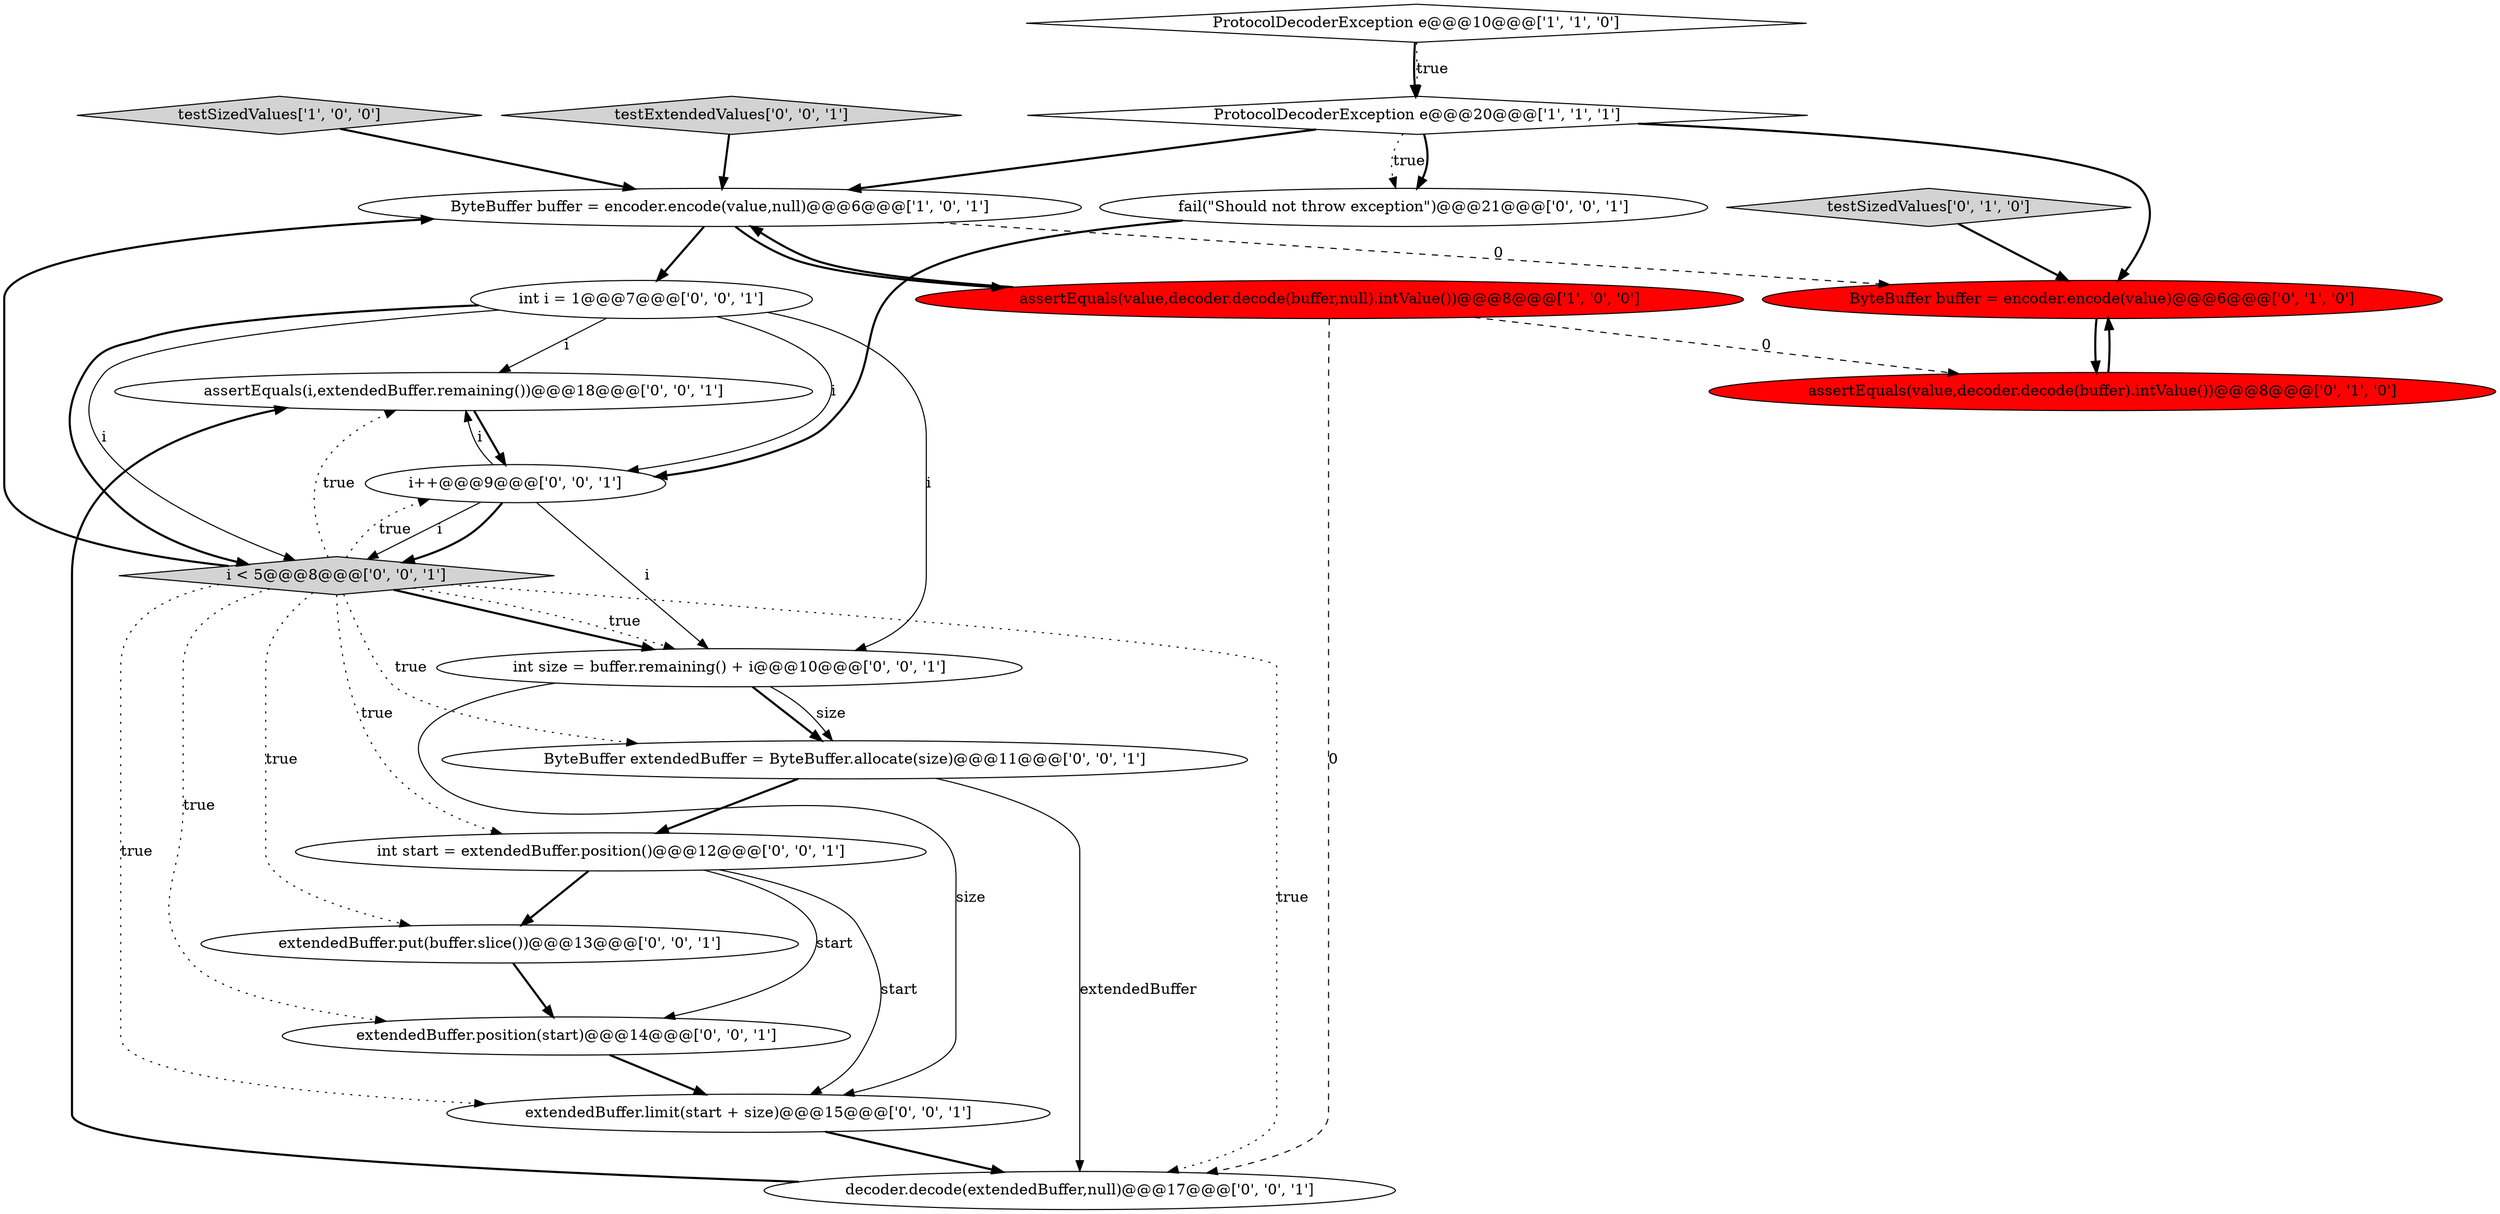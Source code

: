 digraph {
0 [style = filled, label = "ByteBuffer buffer = encoder.encode(value,null)@@@6@@@['1', '0', '1']", fillcolor = white, shape = ellipse image = "AAA0AAABBB1BBB"];
17 [style = filled, label = "fail(\"Should not throw exception\")@@@21@@@['0', '0', '1']", fillcolor = white, shape = ellipse image = "AAA0AAABBB3BBB"];
10 [style = filled, label = "extendedBuffer.limit(start + size)@@@15@@@['0', '0', '1']", fillcolor = white, shape = ellipse image = "AAA0AAABBB3BBB"];
2 [style = filled, label = "testSizedValues['1', '0', '0']", fillcolor = lightgray, shape = diamond image = "AAA0AAABBB1BBB"];
5 [style = filled, label = "ByteBuffer buffer = encoder.encode(value)@@@6@@@['0', '1', '0']", fillcolor = red, shape = ellipse image = "AAA1AAABBB2BBB"];
8 [style = filled, label = "extendedBuffer.position(start)@@@14@@@['0', '0', '1']", fillcolor = white, shape = ellipse image = "AAA0AAABBB3BBB"];
13 [style = filled, label = "ByteBuffer extendedBuffer = ByteBuffer.allocate(size)@@@11@@@['0', '0', '1']", fillcolor = white, shape = ellipse image = "AAA0AAABBB3BBB"];
20 [style = filled, label = "decoder.decode(extendedBuffer,null)@@@17@@@['0', '0', '1']", fillcolor = white, shape = ellipse image = "AAA0AAABBB3BBB"];
11 [style = filled, label = "int start = extendedBuffer.position()@@@12@@@['0', '0', '1']", fillcolor = white, shape = ellipse image = "AAA0AAABBB3BBB"];
18 [style = filled, label = "testExtendedValues['0', '0', '1']", fillcolor = lightgray, shape = diamond image = "AAA0AAABBB3BBB"];
14 [style = filled, label = "int i = 1@@@7@@@['0', '0', '1']", fillcolor = white, shape = ellipse image = "AAA0AAABBB3BBB"];
7 [style = filled, label = "testSizedValues['0', '1', '0']", fillcolor = lightgray, shape = diamond image = "AAA0AAABBB2BBB"];
4 [style = filled, label = "assertEquals(value,decoder.decode(buffer,null).intValue())@@@8@@@['1', '0', '0']", fillcolor = red, shape = ellipse image = "AAA1AAABBB1BBB"];
9 [style = filled, label = "assertEquals(i,extendedBuffer.remaining())@@@18@@@['0', '0', '1']", fillcolor = white, shape = ellipse image = "AAA0AAABBB3BBB"];
1 [style = filled, label = "ProtocolDecoderException e@@@20@@@['1', '1', '1']", fillcolor = white, shape = diamond image = "AAA0AAABBB1BBB"];
12 [style = filled, label = "i < 5@@@8@@@['0', '0', '1']", fillcolor = lightgray, shape = diamond image = "AAA0AAABBB3BBB"];
6 [style = filled, label = "assertEquals(value,decoder.decode(buffer).intValue())@@@8@@@['0', '1', '0']", fillcolor = red, shape = ellipse image = "AAA1AAABBB2BBB"];
16 [style = filled, label = "extendedBuffer.put(buffer.slice())@@@13@@@['0', '0', '1']", fillcolor = white, shape = ellipse image = "AAA0AAABBB3BBB"];
19 [style = filled, label = "i++@@@9@@@['0', '0', '1']", fillcolor = white, shape = ellipse image = "AAA0AAABBB3BBB"];
3 [style = filled, label = "ProtocolDecoderException e@@@10@@@['1', '1', '0']", fillcolor = white, shape = diamond image = "AAA0AAABBB1BBB"];
15 [style = filled, label = "int size = buffer.remaining() + i@@@10@@@['0', '0', '1']", fillcolor = white, shape = ellipse image = "AAA0AAABBB3BBB"];
1->5 [style = bold, label=""];
11->16 [style = bold, label=""];
8->10 [style = bold, label=""];
15->13 [style = bold, label=""];
10->20 [style = bold, label=""];
3->1 [style = bold, label=""];
16->8 [style = bold, label=""];
19->12 [style = bold, label=""];
20->9 [style = bold, label=""];
1->17 [style = dotted, label="true"];
12->8 [style = dotted, label="true"];
0->5 [style = dashed, label="0"];
12->15 [style = bold, label=""];
13->20 [style = solid, label="extendedBuffer"];
12->15 [style = dotted, label="true"];
11->8 [style = solid, label="start"];
14->12 [style = solid, label="i"];
1->0 [style = bold, label=""];
4->6 [style = dashed, label="0"];
12->0 [style = bold, label=""];
13->11 [style = bold, label=""];
17->19 [style = bold, label=""];
4->0 [style = bold, label=""];
1->17 [style = bold, label=""];
11->10 [style = solid, label="start"];
12->11 [style = dotted, label="true"];
14->9 [style = solid, label="i"];
6->5 [style = bold, label=""];
19->12 [style = solid, label="i"];
7->5 [style = bold, label=""];
2->0 [style = bold, label=""];
0->14 [style = bold, label=""];
12->13 [style = dotted, label="true"];
12->20 [style = dotted, label="true"];
5->6 [style = bold, label=""];
12->10 [style = dotted, label="true"];
12->16 [style = dotted, label="true"];
12->19 [style = dotted, label="true"];
0->4 [style = bold, label=""];
14->19 [style = solid, label="i"];
4->20 [style = dashed, label="0"];
14->12 [style = bold, label=""];
15->10 [style = solid, label="size"];
9->19 [style = bold, label=""];
14->15 [style = solid, label="i"];
19->15 [style = solid, label="i"];
15->13 [style = solid, label="size"];
3->1 [style = dotted, label="true"];
19->9 [style = solid, label="i"];
18->0 [style = bold, label=""];
12->9 [style = dotted, label="true"];
}
